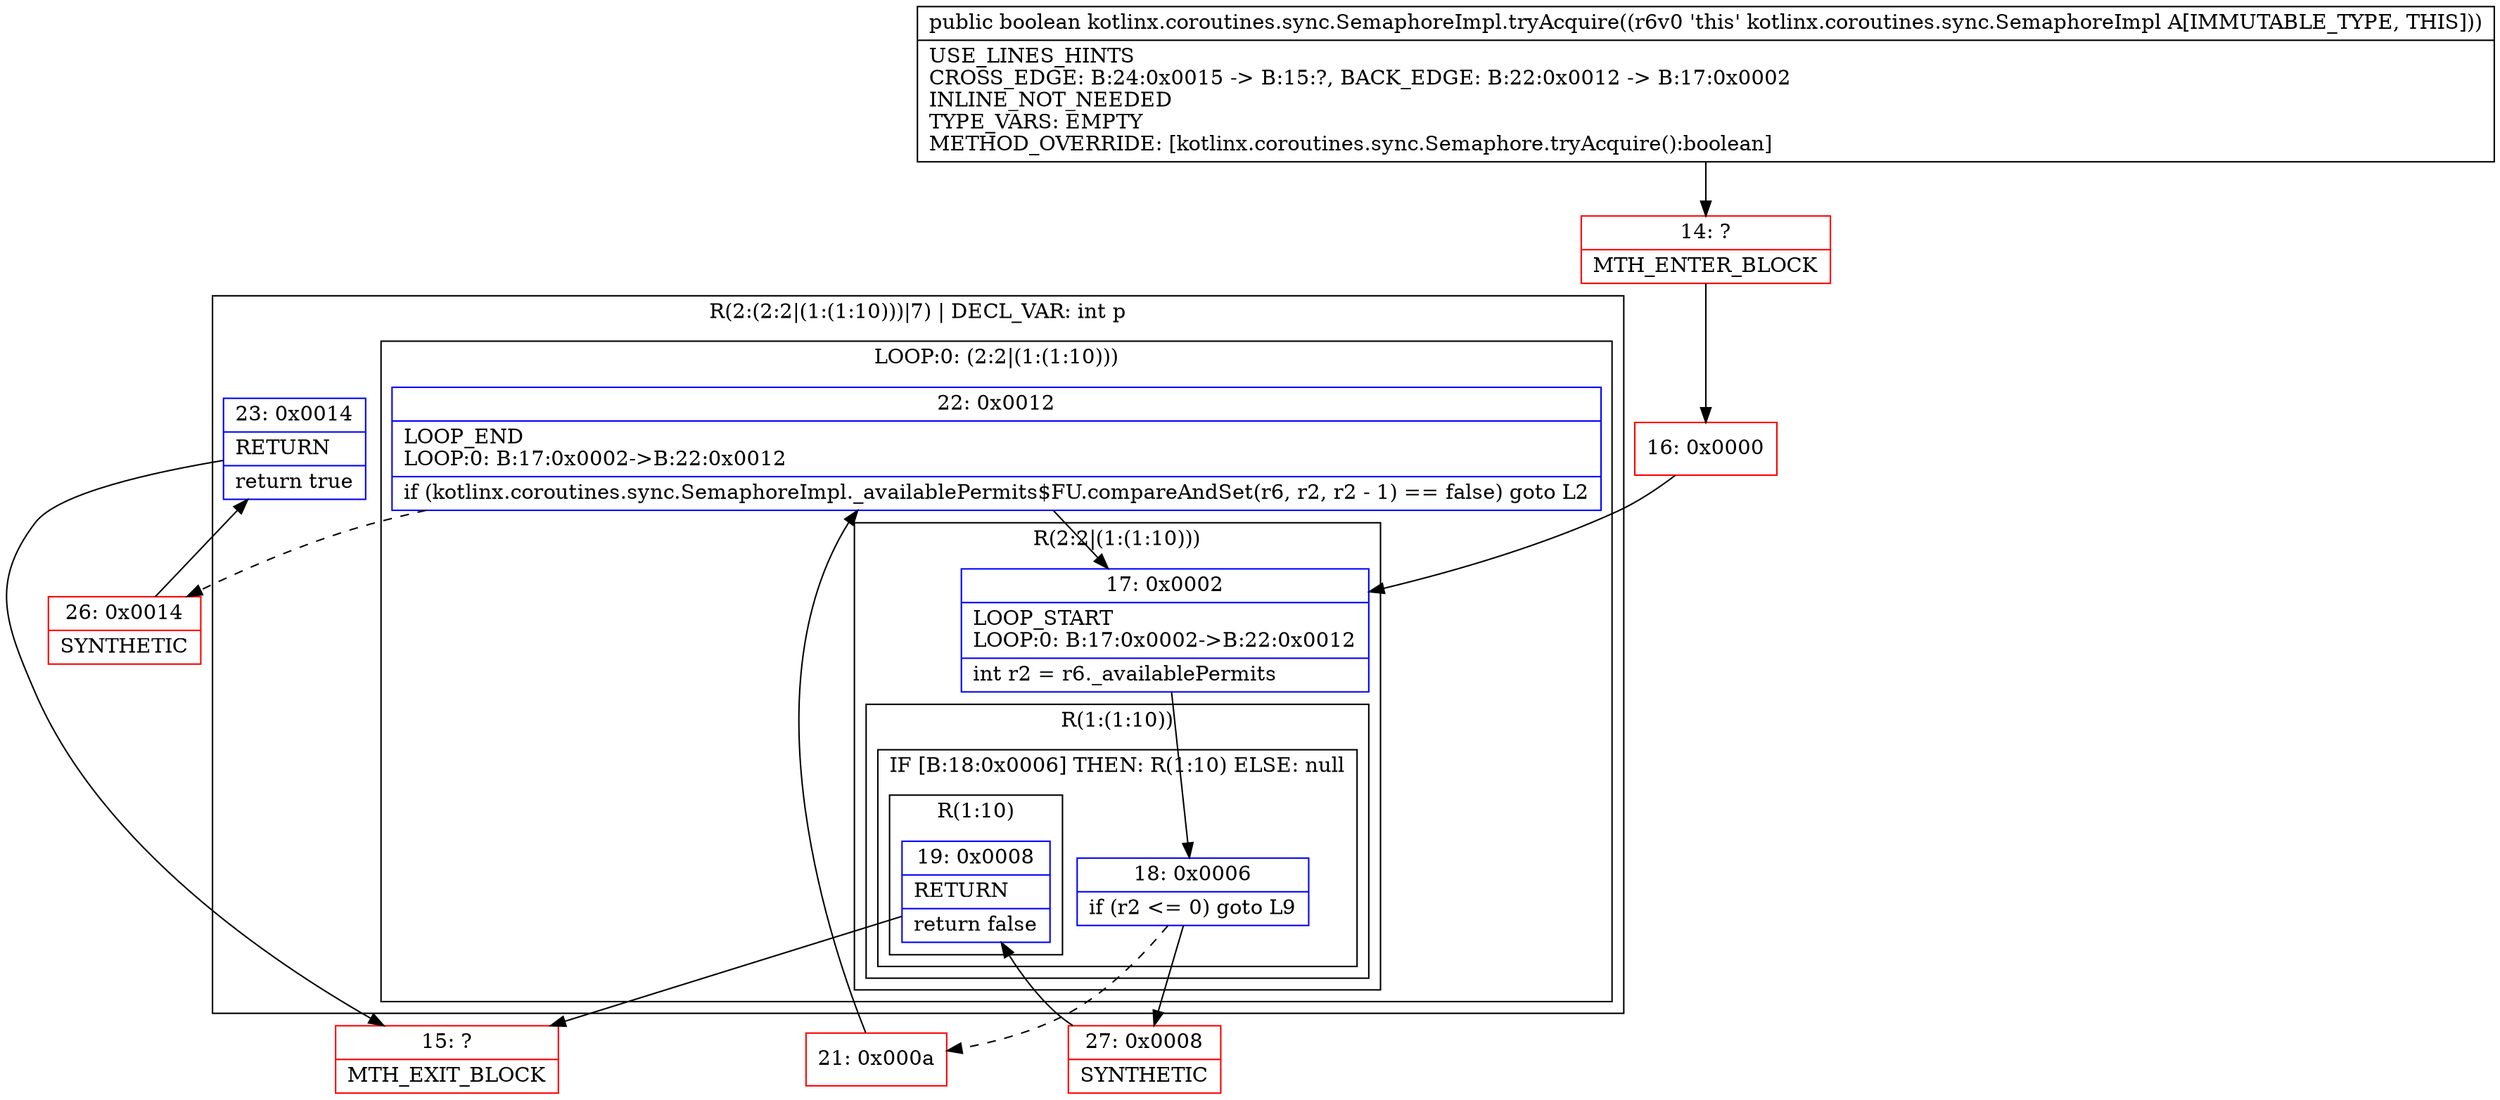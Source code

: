 digraph "CFG forkotlinx.coroutines.sync.SemaphoreImpl.tryAcquire()Z" {
subgraph cluster_Region_546324568 {
label = "R(2:(2:2|(1:(1:10)))|7) | DECL_VAR: int p\l";
node [shape=record,color=blue];
subgraph cluster_LoopRegion_1088342924 {
label = "LOOP:0: (2:2|(1:(1:10)))";
node [shape=record,color=blue];
Node_22 [shape=record,label="{22\:\ 0x0012|LOOP_END\lLOOP:0: B:17:0x0002\-\>B:22:0x0012\l|if (kotlinx.coroutines.sync.SemaphoreImpl._availablePermits$FU.compareAndSet(r6, r2, r2 \- 1) == false) goto L2\l}"];
subgraph cluster_Region_887589273 {
label = "R(2:2|(1:(1:10)))";
node [shape=record,color=blue];
Node_17 [shape=record,label="{17\:\ 0x0002|LOOP_START\lLOOP:0: B:17:0x0002\-\>B:22:0x0012\l|int r2 = r6._availablePermits\l}"];
subgraph cluster_Region_1260427663 {
label = "R(1:(1:10))";
node [shape=record,color=blue];
subgraph cluster_IfRegion_645326140 {
label = "IF [B:18:0x0006] THEN: R(1:10) ELSE: null";
node [shape=record,color=blue];
Node_18 [shape=record,label="{18\:\ 0x0006|if (r2 \<= 0) goto L9\l}"];
subgraph cluster_Region_1666253545 {
label = "R(1:10)";
node [shape=record,color=blue];
Node_19 [shape=record,label="{19\:\ 0x0008|RETURN\l|return false\l}"];
}
}
}
}
}
Node_23 [shape=record,label="{23\:\ 0x0014|RETURN\l|return true\l}"];
}
Node_14 [shape=record,color=red,label="{14\:\ ?|MTH_ENTER_BLOCK\l}"];
Node_16 [shape=record,color=red,label="{16\:\ 0x0000}"];
Node_21 [shape=record,color=red,label="{21\:\ 0x000a}"];
Node_26 [shape=record,color=red,label="{26\:\ 0x0014|SYNTHETIC\l}"];
Node_15 [shape=record,color=red,label="{15\:\ ?|MTH_EXIT_BLOCK\l}"];
Node_27 [shape=record,color=red,label="{27\:\ 0x0008|SYNTHETIC\l}"];
MethodNode[shape=record,label="{public boolean kotlinx.coroutines.sync.SemaphoreImpl.tryAcquire((r6v0 'this' kotlinx.coroutines.sync.SemaphoreImpl A[IMMUTABLE_TYPE, THIS]))  | USE_LINES_HINTS\lCROSS_EDGE: B:24:0x0015 \-\> B:15:?, BACK_EDGE: B:22:0x0012 \-\> B:17:0x0002\lINLINE_NOT_NEEDED\lTYPE_VARS: EMPTY\lMETHOD_OVERRIDE: [kotlinx.coroutines.sync.Semaphore.tryAcquire():boolean]\l}"];
MethodNode -> Node_14;Node_22 -> Node_17;
Node_22 -> Node_26[style=dashed];
Node_17 -> Node_18;
Node_18 -> Node_21[style=dashed];
Node_18 -> Node_27;
Node_19 -> Node_15;
Node_23 -> Node_15;
Node_14 -> Node_16;
Node_16 -> Node_17;
Node_21 -> Node_22;
Node_26 -> Node_23;
Node_27 -> Node_19;
}

